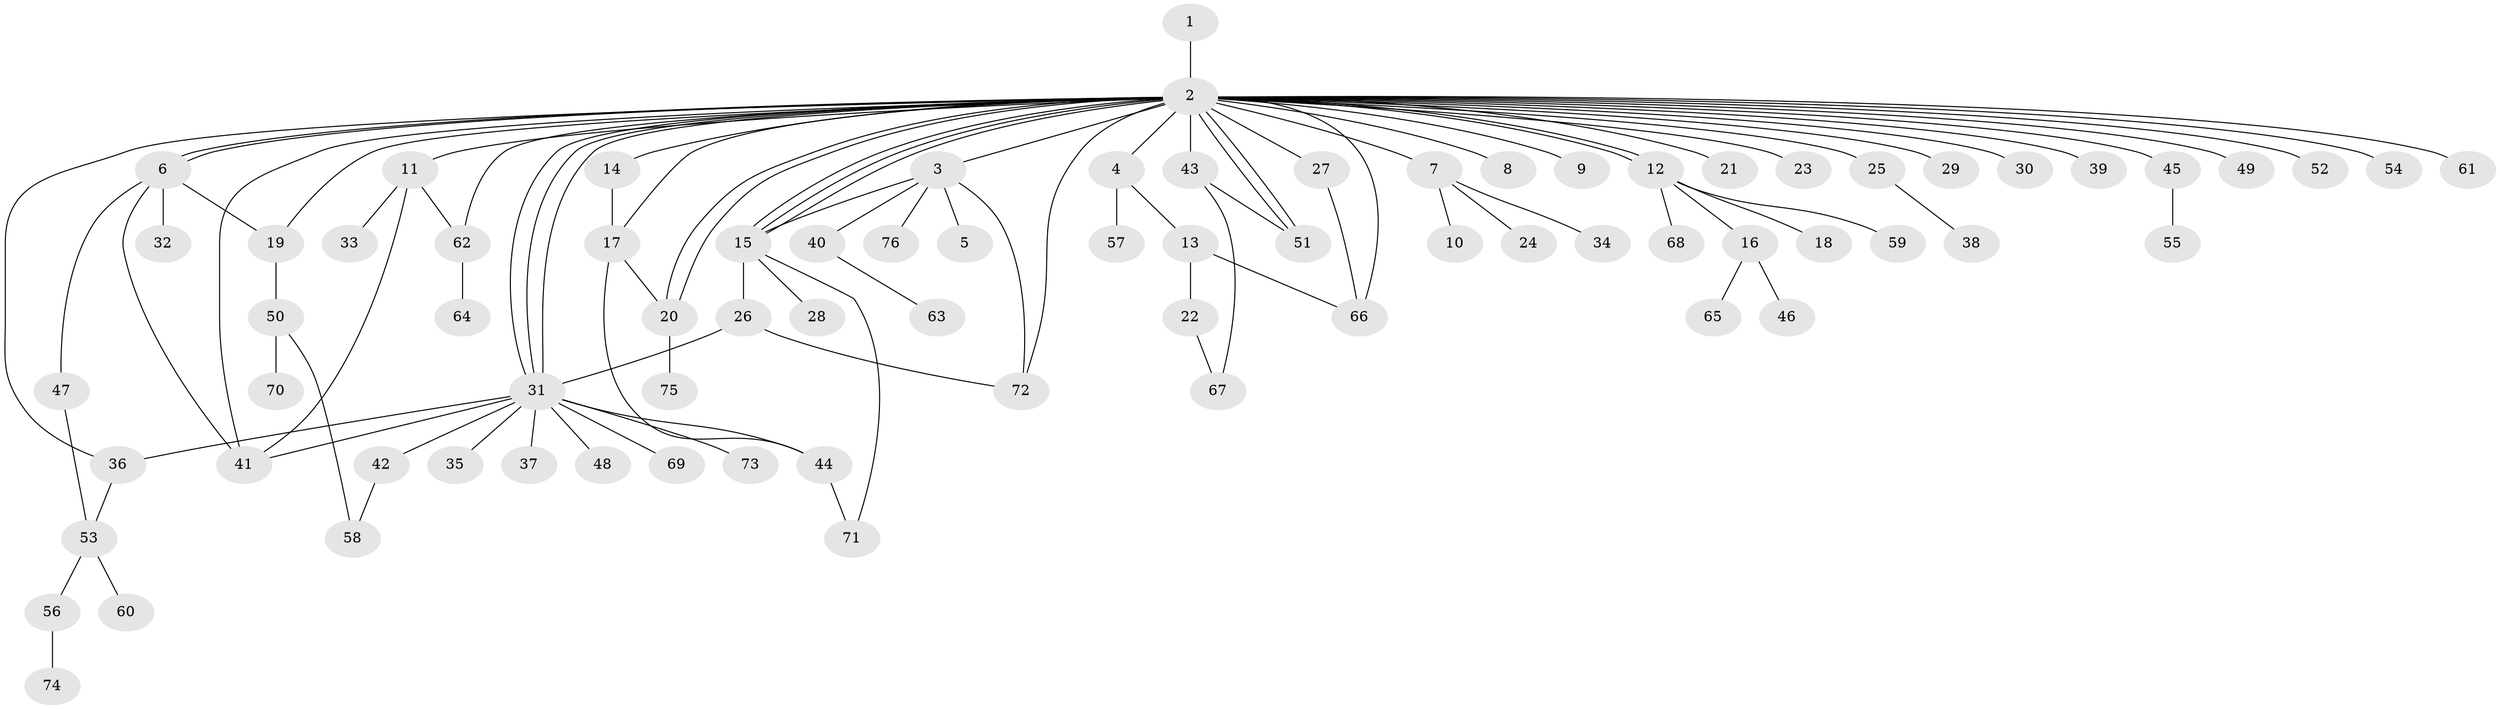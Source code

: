 // Generated by graph-tools (version 1.1) at 2025/35/03/09/25 02:35:34]
// undirected, 76 vertices, 103 edges
graph export_dot {
graph [start="1"]
  node [color=gray90,style=filled];
  1;
  2;
  3;
  4;
  5;
  6;
  7;
  8;
  9;
  10;
  11;
  12;
  13;
  14;
  15;
  16;
  17;
  18;
  19;
  20;
  21;
  22;
  23;
  24;
  25;
  26;
  27;
  28;
  29;
  30;
  31;
  32;
  33;
  34;
  35;
  36;
  37;
  38;
  39;
  40;
  41;
  42;
  43;
  44;
  45;
  46;
  47;
  48;
  49;
  50;
  51;
  52;
  53;
  54;
  55;
  56;
  57;
  58;
  59;
  60;
  61;
  62;
  63;
  64;
  65;
  66;
  67;
  68;
  69;
  70;
  71;
  72;
  73;
  74;
  75;
  76;
  1 -- 2;
  2 -- 3;
  2 -- 4;
  2 -- 6;
  2 -- 6;
  2 -- 7;
  2 -- 8;
  2 -- 9;
  2 -- 11;
  2 -- 12;
  2 -- 12;
  2 -- 14;
  2 -- 15;
  2 -- 15;
  2 -- 15;
  2 -- 17;
  2 -- 19;
  2 -- 20;
  2 -- 20;
  2 -- 21;
  2 -- 23;
  2 -- 25;
  2 -- 27;
  2 -- 29;
  2 -- 30;
  2 -- 31;
  2 -- 31;
  2 -- 31;
  2 -- 36;
  2 -- 39;
  2 -- 41;
  2 -- 43;
  2 -- 45;
  2 -- 49;
  2 -- 51;
  2 -- 51;
  2 -- 52;
  2 -- 54;
  2 -- 61;
  2 -- 62;
  2 -- 66;
  2 -- 72;
  3 -- 5;
  3 -- 15;
  3 -- 40;
  3 -- 72;
  3 -- 76;
  4 -- 13;
  4 -- 57;
  6 -- 19;
  6 -- 32;
  6 -- 41;
  6 -- 47;
  7 -- 10;
  7 -- 24;
  7 -- 34;
  11 -- 33;
  11 -- 41;
  11 -- 62;
  12 -- 16;
  12 -- 18;
  12 -- 59;
  12 -- 68;
  13 -- 22;
  13 -- 66;
  14 -- 17;
  15 -- 26;
  15 -- 28;
  15 -- 71;
  16 -- 46;
  16 -- 65;
  17 -- 20;
  17 -- 44;
  19 -- 50;
  20 -- 75;
  22 -- 67;
  25 -- 38;
  26 -- 31;
  26 -- 72;
  27 -- 66;
  31 -- 35;
  31 -- 36;
  31 -- 37;
  31 -- 41;
  31 -- 42;
  31 -- 44;
  31 -- 48;
  31 -- 69;
  31 -- 73;
  36 -- 53;
  40 -- 63;
  42 -- 58;
  43 -- 51;
  43 -- 67;
  44 -- 71;
  45 -- 55;
  47 -- 53;
  50 -- 58;
  50 -- 70;
  53 -- 56;
  53 -- 60;
  56 -- 74;
  62 -- 64;
}

